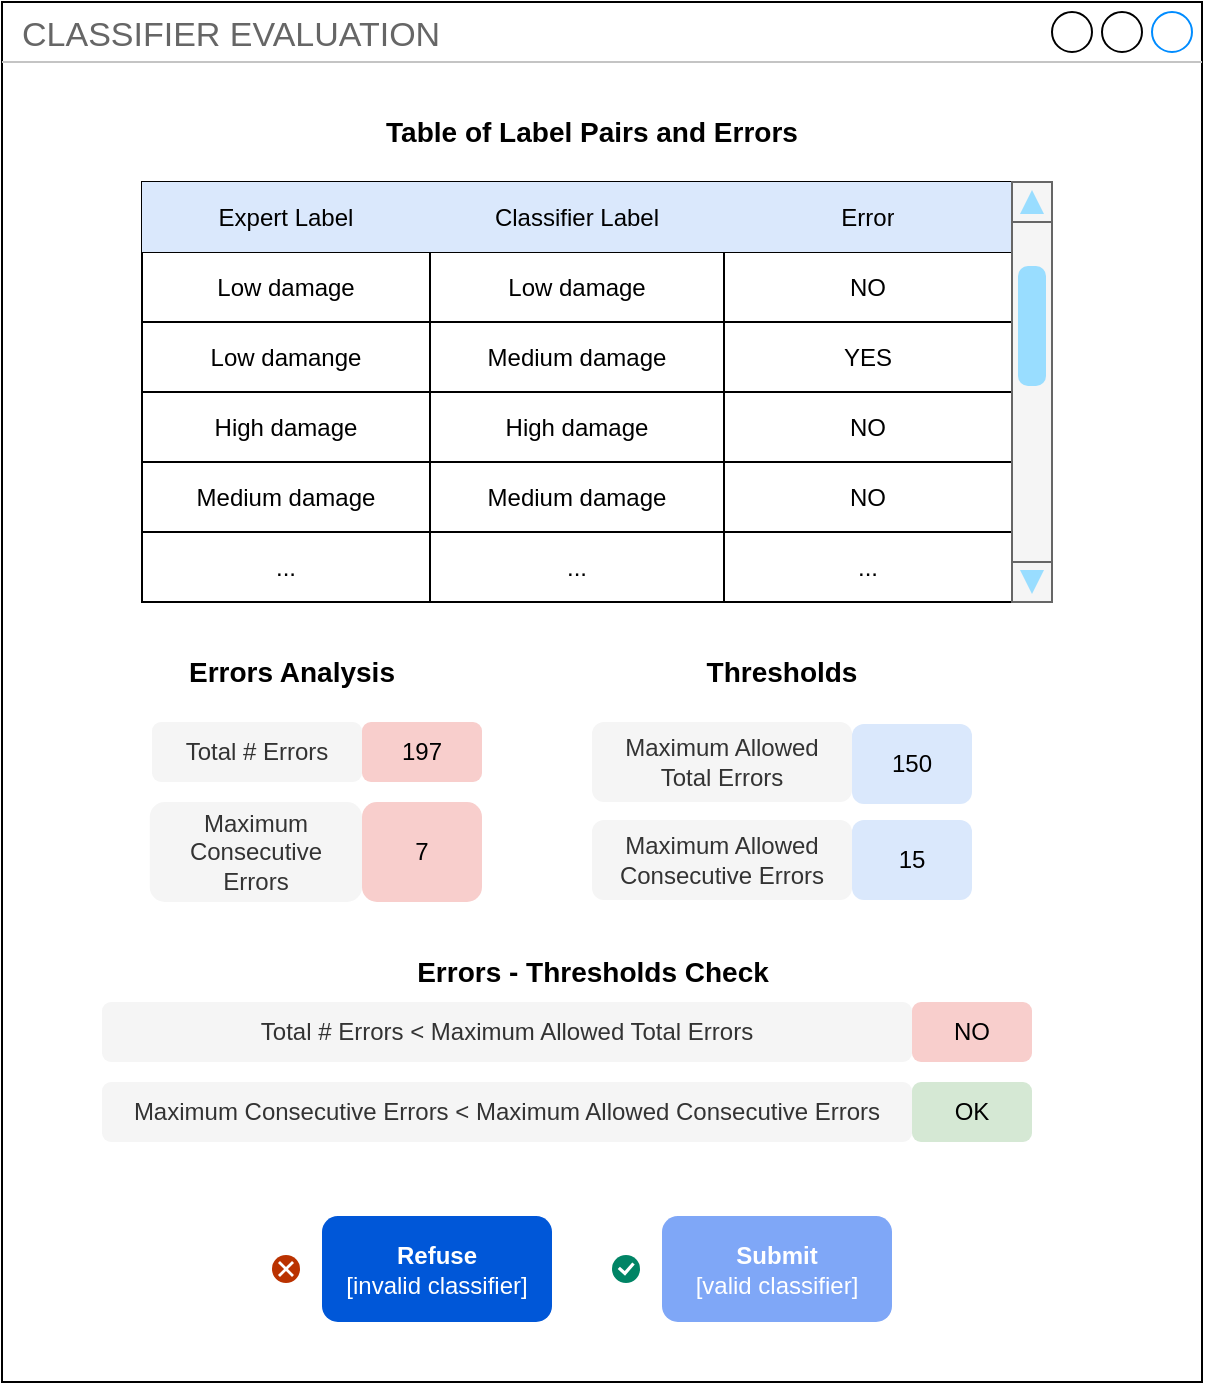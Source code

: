 <mxfile>
    <diagram name="Pagina-1" id="Qn5EjGO15V_ZMp10GDhG">
        <mxGraphModel dx="767" dy="604" grid="1" gridSize="10" guides="1" tooltips="1" connect="1" arrows="1" fold="1" page="1" pageScale="1" pageWidth="3300" pageHeight="2339" math="0" shadow="0">
            <root>
                <mxCell id="0"/>
                <mxCell id="1" parent="0"/>
                <mxCell id="CFf1ZAYyLSzgrhuiBxSv-1" value="CLASSIFIER EVALUATION" style="strokeWidth=1;shadow=0;dashed=0;align=center;html=1;shape=mxgraph.mockup.containers.window;align=left;verticalAlign=top;spacingLeft=8;strokeColor2=#008cff;strokeColor3=#c4c4c4;fontColor=#666666;mainText=;fontSize=17;labelBackgroundColor=none;whiteSpace=wrap;" parent="1" vertex="1">
                    <mxGeometry x="30" y="30" width="600" height="690" as="geometry"/>
                </mxCell>
                <mxCell id="CFf1ZAYyLSzgrhuiBxSv-61" value="" style="group" parent="1" vertex="1" connectable="0">
                    <mxGeometry x="165" y="657" width="140" height="33" as="geometry"/>
                </mxCell>
                <mxCell id="CFf1ZAYyLSzgrhuiBxSv-58" value="&lt;b&gt;Refuse&lt;/b&gt;&lt;br&gt;[invalid classifier]" style="rounded=1;fillColor=#0057D8;align=center;strokeColor=none;html=1;whiteSpace=wrap;fontColor=#ffffff;fontSize=12;sketch=0;" parent="CFf1ZAYyLSzgrhuiBxSv-61" vertex="1">
                    <mxGeometry x="25" y="-20" width="115" height="53" as="geometry"/>
                </mxCell>
                <mxCell id="CFf1ZAYyLSzgrhuiBxSv-59" value="" style="html=1;shadow=0;dashed=0;shape=mxgraph.atlassian.close;fillColor=#BA3200;strokeColor=none;html=1;sketch=0;" parent="CFf1ZAYyLSzgrhuiBxSv-61" vertex="1">
                    <mxGeometry y="-0.5" width="14" height="14" as="geometry"/>
                </mxCell>
                <mxCell id="CFf1ZAYyLSzgrhuiBxSv-74" value="Table of Label Pairs and Errors" style="text;html=1;strokeColor=none;fillColor=none;align=center;verticalAlign=middle;whiteSpace=wrap;rounded=0;fontStyle=1;fontSize=14;" parent="1" vertex="1">
                    <mxGeometry x="55" y="80" width="540" height="30" as="geometry"/>
                </mxCell>
                <mxCell id="CFf1ZAYyLSzgrhuiBxSv-114" value="Errors Analysis" style="text;html=1;strokeColor=none;fillColor=none;align=center;verticalAlign=middle;whiteSpace=wrap;rounded=0;fontStyle=1;fontSize=14;" parent="1" vertex="1">
                    <mxGeometry x="90" y="350" width="170" height="30" as="geometry"/>
                </mxCell>
                <mxCell id="CFf1ZAYyLSzgrhuiBxSv-140" value="7" style="text;html=1;strokeColor=none;fillColor=#f8cecc;align=center;verticalAlign=middle;whiteSpace=wrap;rounded=1;" parent="1" vertex="1">
                    <mxGeometry x="210" y="430" width="60" height="50" as="geometry"/>
                </mxCell>
                <mxCell id="CFf1ZAYyLSzgrhuiBxSv-138" value="197" style="text;html=1;strokeColor=none;fillColor=#f8cecc;align=center;verticalAlign=middle;whiteSpace=wrap;rounded=1;" parent="1" vertex="1">
                    <mxGeometry x="210" y="390" width="60" height="30" as="geometry"/>
                </mxCell>
                <mxCell id="CFf1ZAYyLSzgrhuiBxSv-137" value="Total # Errors" style="text;html=1;strokeColor=none;fillColor=#f5f5f5;align=center;verticalAlign=middle;whiteSpace=wrap;rounded=1;fontColor=#333333;" parent="1" vertex="1">
                    <mxGeometry x="105" y="390" width="105" height="30" as="geometry"/>
                </mxCell>
                <mxCell id="CFf1ZAYyLSzgrhuiBxSv-139" value="Maximum Consecutive &lt;br&gt;Errors" style="text;html=1;strokeColor=none;fillColor=#f5f5f5;align=center;verticalAlign=middle;whiteSpace=wrap;rounded=1;fontColor=#333333;" parent="1" vertex="1">
                    <mxGeometry x="103.87" y="430" width="106.13" height="50" as="geometry"/>
                </mxCell>
                <mxCell id="CFf1ZAYyLSzgrhuiBxSv-142" value="Thresholds" style="text;html=1;strokeColor=none;fillColor=none;align=center;verticalAlign=middle;whiteSpace=wrap;rounded=0;fontStyle=1;fontSize=14;" parent="1" vertex="1">
                    <mxGeometry x="335" y="350" width="170" height="30" as="geometry"/>
                </mxCell>
                <mxCell id="CFf1ZAYyLSzgrhuiBxSv-145" value="Maximum Allowed &lt;br&gt;Total Errors" style="text;html=1;strokeColor=none;fillColor=#f5f5f5;align=center;verticalAlign=middle;whiteSpace=wrap;rounded=1;fontColor=#333333;" parent="1" vertex="1">
                    <mxGeometry x="325" y="390" width="130" height="40" as="geometry"/>
                </mxCell>
                <mxCell id="CFf1ZAYyLSzgrhuiBxSv-147" value="150" style="text;html=1;align=center;verticalAlign=middle;whiteSpace=wrap;rounded=1;fillColor=#dae8fc;strokeColor=none;" parent="1" vertex="1">
                    <mxGeometry x="455" y="391" width="60" height="40" as="geometry"/>
                </mxCell>
                <mxCell id="CFf1ZAYyLSzgrhuiBxSv-160" value="Maximum Allowed &lt;br&gt;Consecutive Errors" style="text;html=1;strokeColor=none;fillColor=#f5f5f5;align=center;verticalAlign=middle;whiteSpace=wrap;rounded=1;fontColor=#333333;" parent="1" vertex="1">
                    <mxGeometry x="325" y="439" width="130" height="40" as="geometry"/>
                </mxCell>
                <mxCell id="CFf1ZAYyLSzgrhuiBxSv-162" value="15" style="text;html=1;align=center;verticalAlign=middle;whiteSpace=wrap;rounded=1;fillColor=#dae8fc;strokeColor=none;" parent="1" vertex="1">
                    <mxGeometry x="455" y="439" width="60" height="40" as="geometry"/>
                </mxCell>
                <mxCell id="CFf1ZAYyLSzgrhuiBxSv-164" value="Errors - Thresholds Check" style="text;html=1;strokeColor=none;fillColor=none;align=center;verticalAlign=middle;whiteSpace=wrap;rounded=0;fontStyle=1;fontSize=14;" parent="1" vertex="1">
                    <mxGeometry x="217.5" y="500" width="215" height="30" as="geometry"/>
                </mxCell>
                <mxCell id="CFf1ZAYyLSzgrhuiBxSv-170" value="NO" style="text;html=1;strokeColor=none;fillColor=#f8cecc;align=center;verticalAlign=middle;whiteSpace=wrap;rounded=1;" parent="1" vertex="1">
                    <mxGeometry x="485" y="530" width="60" height="30" as="geometry"/>
                </mxCell>
                <mxCell id="CFf1ZAYyLSzgrhuiBxSv-171" value="Total # Errors &amp;lt; Maximum Allowed Total Errors" style="text;html=1;strokeColor=none;fillColor=#f5f5f5;align=center;verticalAlign=middle;whiteSpace=wrap;rounded=1;fontColor=#333333;" parent="1" vertex="1">
                    <mxGeometry x="80" y="530" width="405" height="30" as="geometry"/>
                </mxCell>
                <mxCell id="CFf1ZAYyLSzgrhuiBxSv-179" value="OK" style="text;html=1;strokeColor=none;fillColor=#d5e8d4;align=center;verticalAlign=middle;whiteSpace=wrap;rounded=1;" parent="1" vertex="1">
                    <mxGeometry x="485" y="570" width="60" height="30" as="geometry"/>
                </mxCell>
                <mxCell id="CFf1ZAYyLSzgrhuiBxSv-180" value="Maximum Consecutive Errors&amp;nbsp;&amp;lt; Maximum Allowed Consecutive Errors" style="text;html=1;strokeColor=none;fillColor=#f5f5f5;align=center;verticalAlign=middle;whiteSpace=wrap;rounded=1;fontColor=#333333;" parent="1" vertex="1">
                    <mxGeometry x="80" y="570" width="405" height="30" as="geometry"/>
                </mxCell>
                <mxCell id="EfdLprBS7-gR66xgq3Gq-1" value="" style="group;shadow=0;" parent="1" vertex="1" connectable="0">
                    <mxGeometry x="335" y="637" width="140" height="53" as="geometry"/>
                </mxCell>
                <mxCell id="CFf1ZAYyLSzgrhuiBxSv-56" value="&lt;b&gt;Submit &lt;/b&gt;&lt;br&gt;[valid classifier]" style="rounded=1;fillColor=#0050ef;align=center;strokeColor=none;html=1;whiteSpace=wrap;fontSize=12;sketch=0;fontColor=#ffffff;opacity=50;" parent="EfdLprBS7-gR66xgq3Gq-1" vertex="1">
                    <mxGeometry x="25" width="115" height="53" as="geometry"/>
                </mxCell>
                <mxCell id="CFf1ZAYyLSzgrhuiBxSv-57" value="" style="html=1;shadow=0;dashed=0;shape=mxgraph.atlassian.checkbox;fillColor=#008465;strokeColor=none;html=1;sketch=0;" parent="EfdLprBS7-gR66xgq3Gq-1" vertex="1">
                    <mxGeometry y="19.5" width="14" height="14" as="geometry"/>
                </mxCell>
                <mxCell id="2" value="" style="group" parent="1" vertex="1" connectable="0">
                    <mxGeometry x="100" y="120" width="455" height="210" as="geometry"/>
                </mxCell>
                <mxCell id="CFf1ZAYyLSzgrhuiBxSv-75" value="" style="shape=table;startSize=0;container=1;collapsible=0;childLayout=tableLayout;fontSize=12;" parent="2" vertex="1">
                    <mxGeometry width="435" height="210" as="geometry"/>
                </mxCell>
                <mxCell id="CFf1ZAYyLSzgrhuiBxSv-76" value="" style="shape=tableRow;horizontal=0;startSize=0;swimlaneHead=0;swimlaneBody=0;strokeColor=inherit;top=0;left=0;bottom=0;right=0;collapsible=0;dropTarget=0;fillColor=none;points=[[0,0.5],[1,0.5]];portConstraint=eastwest;fontSize=16;" parent="CFf1ZAYyLSzgrhuiBxSv-75" vertex="1">
                    <mxGeometry width="435" height="35" as="geometry"/>
                </mxCell>
                <mxCell id="CFf1ZAYyLSzgrhuiBxSv-77" value="Expert Label" style="shape=partialRectangle;html=1;whiteSpace=wrap;connectable=0;strokeColor=default;overflow=hidden;fillColor=#dae8fc;top=0;left=0;bottom=0;right=0;pointerEvents=1;fontSize=12;" parent="CFf1ZAYyLSzgrhuiBxSv-76" vertex="1">
                    <mxGeometry width="144" height="35" as="geometry">
                        <mxRectangle width="144" height="35" as="alternateBounds"/>
                    </mxGeometry>
                </mxCell>
                <mxCell id="CFf1ZAYyLSzgrhuiBxSv-78" value="Classifier Label" style="shape=partialRectangle;html=1;whiteSpace=wrap;connectable=0;strokeColor=default;overflow=hidden;fillColor=#dae8fc;top=0;left=0;bottom=0;right=0;pointerEvents=1;fontSize=12;" parent="CFf1ZAYyLSzgrhuiBxSv-76" vertex="1">
                    <mxGeometry x="144" width="147" height="35" as="geometry">
                        <mxRectangle width="147" height="35" as="alternateBounds"/>
                    </mxGeometry>
                </mxCell>
                <mxCell id="CFf1ZAYyLSzgrhuiBxSv-79" value="Error" style="shape=partialRectangle;html=1;whiteSpace=wrap;connectable=0;strokeColor=default;overflow=hidden;fillColor=#dae8fc;top=0;left=0;bottom=0;right=0;pointerEvents=1;fontSize=12;" parent="CFf1ZAYyLSzgrhuiBxSv-76" vertex="1">
                    <mxGeometry x="291" width="144" height="35" as="geometry">
                        <mxRectangle width="144" height="35" as="alternateBounds"/>
                    </mxGeometry>
                </mxCell>
                <mxCell id="CFf1ZAYyLSzgrhuiBxSv-80" value="" style="shape=tableRow;horizontal=0;startSize=0;swimlaneHead=0;swimlaneBody=0;strokeColor=inherit;top=0;left=0;bottom=0;right=0;collapsible=0;dropTarget=0;fillColor=none;points=[[0,0.5],[1,0.5]];portConstraint=eastwest;fontSize=16;" parent="CFf1ZAYyLSzgrhuiBxSv-75" vertex="1">
                    <mxGeometry y="35" width="435" height="35" as="geometry"/>
                </mxCell>
                <mxCell id="CFf1ZAYyLSzgrhuiBxSv-81" value="Low damage" style="shape=partialRectangle;html=1;whiteSpace=wrap;connectable=0;strokeColor=inherit;overflow=hidden;fillColor=none;top=0;left=0;bottom=0;right=0;pointerEvents=1;fontSize=12;" parent="CFf1ZAYyLSzgrhuiBxSv-80" vertex="1">
                    <mxGeometry width="144" height="35" as="geometry">
                        <mxRectangle width="144" height="35" as="alternateBounds"/>
                    </mxGeometry>
                </mxCell>
                <mxCell id="CFf1ZAYyLSzgrhuiBxSv-82" value="Low damage" style="shape=partialRectangle;html=1;whiteSpace=wrap;connectable=0;strokeColor=inherit;overflow=hidden;fillColor=none;top=0;left=0;bottom=0;right=0;pointerEvents=1;fontSize=12;" parent="CFf1ZAYyLSzgrhuiBxSv-80" vertex="1">
                    <mxGeometry x="144" width="147" height="35" as="geometry">
                        <mxRectangle width="147" height="35" as="alternateBounds"/>
                    </mxGeometry>
                </mxCell>
                <mxCell id="CFf1ZAYyLSzgrhuiBxSv-83" value="NO" style="shape=partialRectangle;html=1;whiteSpace=wrap;connectable=0;strokeColor=inherit;overflow=hidden;fillColor=none;top=0;left=0;bottom=0;right=0;pointerEvents=1;fontSize=12;" parent="CFf1ZAYyLSzgrhuiBxSv-80" vertex="1">
                    <mxGeometry x="291" width="144" height="35" as="geometry">
                        <mxRectangle width="144" height="35" as="alternateBounds"/>
                    </mxGeometry>
                </mxCell>
                <mxCell id="CFf1ZAYyLSzgrhuiBxSv-84" value="" style="shape=tableRow;horizontal=0;startSize=0;swimlaneHead=0;swimlaneBody=0;strokeColor=inherit;top=0;left=0;bottom=0;right=0;collapsible=0;dropTarget=0;fillColor=none;points=[[0,0.5],[1,0.5]];portConstraint=eastwest;fontSize=16;" parent="CFf1ZAYyLSzgrhuiBxSv-75" vertex="1">
                    <mxGeometry y="70" width="435" height="35" as="geometry"/>
                </mxCell>
                <mxCell id="CFf1ZAYyLSzgrhuiBxSv-85" value="Low damange" style="shape=partialRectangle;html=1;whiteSpace=wrap;connectable=0;strokeColor=inherit;overflow=hidden;fillColor=none;top=0;left=0;bottom=0;right=0;pointerEvents=1;fontSize=12;" parent="CFf1ZAYyLSzgrhuiBxSv-84" vertex="1">
                    <mxGeometry width="144" height="35" as="geometry">
                        <mxRectangle width="144" height="35" as="alternateBounds"/>
                    </mxGeometry>
                </mxCell>
                <mxCell id="CFf1ZAYyLSzgrhuiBxSv-86" value="Medium damage" style="shape=partialRectangle;html=1;whiteSpace=wrap;connectable=0;strokeColor=inherit;overflow=hidden;fillColor=none;top=0;left=0;bottom=0;right=0;pointerEvents=1;fontSize=12;" parent="CFf1ZAYyLSzgrhuiBxSv-84" vertex="1">
                    <mxGeometry x="144" width="147" height="35" as="geometry">
                        <mxRectangle width="147" height="35" as="alternateBounds"/>
                    </mxGeometry>
                </mxCell>
                <mxCell id="CFf1ZAYyLSzgrhuiBxSv-87" value="YES" style="shape=partialRectangle;html=1;whiteSpace=wrap;connectable=0;strokeColor=inherit;overflow=hidden;fillColor=none;top=0;left=0;bottom=0;right=0;pointerEvents=1;fontSize=12;" parent="CFf1ZAYyLSzgrhuiBxSv-84" vertex="1">
                    <mxGeometry x="291" width="144" height="35" as="geometry">
                        <mxRectangle width="144" height="35" as="alternateBounds"/>
                    </mxGeometry>
                </mxCell>
                <mxCell id="CFf1ZAYyLSzgrhuiBxSv-94" style="shape=tableRow;horizontal=0;startSize=0;swimlaneHead=0;swimlaneBody=0;strokeColor=inherit;top=0;left=0;bottom=0;right=0;collapsible=0;dropTarget=0;fillColor=none;points=[[0,0.5],[1,0.5]];portConstraint=eastwest;fontSize=16;" parent="CFf1ZAYyLSzgrhuiBxSv-75" vertex="1">
                    <mxGeometry y="105" width="435" height="35" as="geometry"/>
                </mxCell>
                <mxCell id="CFf1ZAYyLSzgrhuiBxSv-96" value="High damage" style="shape=partialRectangle;html=1;whiteSpace=wrap;connectable=0;strokeColor=inherit;overflow=hidden;fillColor=none;top=0;left=0;bottom=0;right=0;pointerEvents=1;fontSize=12;" parent="CFf1ZAYyLSzgrhuiBxSv-94" vertex="1">
                    <mxGeometry width="144" height="35" as="geometry">
                        <mxRectangle width="144" height="35" as="alternateBounds"/>
                    </mxGeometry>
                </mxCell>
                <mxCell id="CFf1ZAYyLSzgrhuiBxSv-97" value="High damage" style="shape=partialRectangle;html=1;whiteSpace=wrap;connectable=0;strokeColor=inherit;overflow=hidden;fillColor=none;top=0;left=0;bottom=0;right=0;pointerEvents=1;fontSize=12;" parent="CFf1ZAYyLSzgrhuiBxSv-94" vertex="1">
                    <mxGeometry x="144" width="147" height="35" as="geometry">
                        <mxRectangle width="147" height="35" as="alternateBounds"/>
                    </mxGeometry>
                </mxCell>
                <mxCell id="CFf1ZAYyLSzgrhuiBxSv-98" value="NO" style="shape=partialRectangle;html=1;whiteSpace=wrap;connectable=0;strokeColor=inherit;overflow=hidden;fillColor=none;top=0;left=0;bottom=0;right=0;pointerEvents=1;fontSize=12;" parent="CFf1ZAYyLSzgrhuiBxSv-94" vertex="1">
                    <mxGeometry x="291" width="144" height="35" as="geometry">
                        <mxRectangle width="144" height="35" as="alternateBounds"/>
                    </mxGeometry>
                </mxCell>
                <mxCell id="CFf1ZAYyLSzgrhuiBxSv-102" style="shape=tableRow;horizontal=0;startSize=0;swimlaneHead=0;swimlaneBody=0;strokeColor=inherit;top=0;left=0;bottom=0;right=0;collapsible=0;dropTarget=0;fillColor=none;points=[[0,0.5],[1,0.5]];portConstraint=eastwest;fontSize=16;" parent="CFf1ZAYyLSzgrhuiBxSv-75" vertex="1">
                    <mxGeometry y="140" width="435" height="35" as="geometry"/>
                </mxCell>
                <mxCell id="CFf1ZAYyLSzgrhuiBxSv-104" value="Medium damage" style="shape=partialRectangle;html=1;whiteSpace=wrap;connectable=0;strokeColor=inherit;overflow=hidden;fillColor=none;top=0;left=0;bottom=0;right=0;pointerEvents=1;fontSize=12;" parent="CFf1ZAYyLSzgrhuiBxSv-102" vertex="1">
                    <mxGeometry width="144" height="35" as="geometry">
                        <mxRectangle width="144" height="35" as="alternateBounds"/>
                    </mxGeometry>
                </mxCell>
                <mxCell id="CFf1ZAYyLSzgrhuiBxSv-105" value="Medium damage" style="shape=partialRectangle;html=1;whiteSpace=wrap;connectable=0;strokeColor=inherit;overflow=hidden;fillColor=none;top=0;left=0;bottom=0;right=0;pointerEvents=1;fontSize=12;" parent="CFf1ZAYyLSzgrhuiBxSv-102" vertex="1">
                    <mxGeometry x="144" width="147" height="35" as="geometry">
                        <mxRectangle width="147" height="35" as="alternateBounds"/>
                    </mxGeometry>
                </mxCell>
                <mxCell id="CFf1ZAYyLSzgrhuiBxSv-106" value="NO" style="shape=partialRectangle;html=1;whiteSpace=wrap;connectable=0;strokeColor=inherit;overflow=hidden;fillColor=none;top=0;left=0;bottom=0;right=0;pointerEvents=1;fontSize=12;" parent="CFf1ZAYyLSzgrhuiBxSv-102" vertex="1">
                    <mxGeometry x="291" width="144" height="35" as="geometry">
                        <mxRectangle width="144" height="35" as="alternateBounds"/>
                    </mxGeometry>
                </mxCell>
                <mxCell id="CFf1ZAYyLSzgrhuiBxSv-107" style="shape=tableRow;horizontal=0;startSize=0;swimlaneHead=0;swimlaneBody=0;strokeColor=inherit;top=0;left=0;bottom=0;right=0;collapsible=0;dropTarget=0;fillColor=none;points=[[0,0.5],[1,0.5]];portConstraint=eastwest;fontSize=16;" parent="CFf1ZAYyLSzgrhuiBxSv-75" vertex="1">
                    <mxGeometry y="175" width="435" height="35" as="geometry"/>
                </mxCell>
                <mxCell id="CFf1ZAYyLSzgrhuiBxSv-109" value="..." style="shape=partialRectangle;html=1;whiteSpace=wrap;connectable=0;strokeColor=inherit;overflow=hidden;fillColor=none;top=0;left=0;bottom=0;right=0;pointerEvents=1;fontSize=12;" parent="CFf1ZAYyLSzgrhuiBxSv-107" vertex="1">
                    <mxGeometry width="144" height="35" as="geometry">
                        <mxRectangle width="144" height="35" as="alternateBounds"/>
                    </mxGeometry>
                </mxCell>
                <mxCell id="CFf1ZAYyLSzgrhuiBxSv-110" value="..." style="shape=partialRectangle;html=1;whiteSpace=wrap;connectable=0;strokeColor=inherit;overflow=hidden;fillColor=none;top=0;left=0;bottom=0;right=0;pointerEvents=1;fontSize=12;" parent="CFf1ZAYyLSzgrhuiBxSv-107" vertex="1">
                    <mxGeometry x="144" width="147" height="35" as="geometry">
                        <mxRectangle width="147" height="35" as="alternateBounds"/>
                    </mxGeometry>
                </mxCell>
                <mxCell id="CFf1ZAYyLSzgrhuiBxSv-111" value="..." style="shape=partialRectangle;html=1;whiteSpace=wrap;connectable=0;strokeColor=inherit;overflow=hidden;fillColor=none;top=0;left=0;bottom=0;right=0;pointerEvents=1;fontSize=12;" parent="CFf1ZAYyLSzgrhuiBxSv-107" vertex="1">
                    <mxGeometry x="291" width="144" height="35" as="geometry">
                        <mxRectangle width="144" height="35" as="alternateBounds"/>
                    </mxGeometry>
                </mxCell>
                <mxCell id="CFf1ZAYyLSzgrhuiBxSv-99" value="" style="verticalLabelPosition=bottom;shadow=0;dashed=0;align=center;html=1;verticalAlign=top;strokeWidth=1;shape=mxgraph.mockup.navigation.scrollBar;strokeColor=#666666;barPos=20;fillColor2=#99ddff;strokeColor2=none;direction=north;movable=1;resizable=1;rotatable=1;deletable=1;editable=1;locked=0;connectable=1;flipV=1;fillColor=#f5f5f5;fontColor=#333333;" parent="2" vertex="1">
                    <mxGeometry x="435" width="20" height="210" as="geometry"/>
                </mxCell>
            </root>
        </mxGraphModel>
    </diagram>
</mxfile>